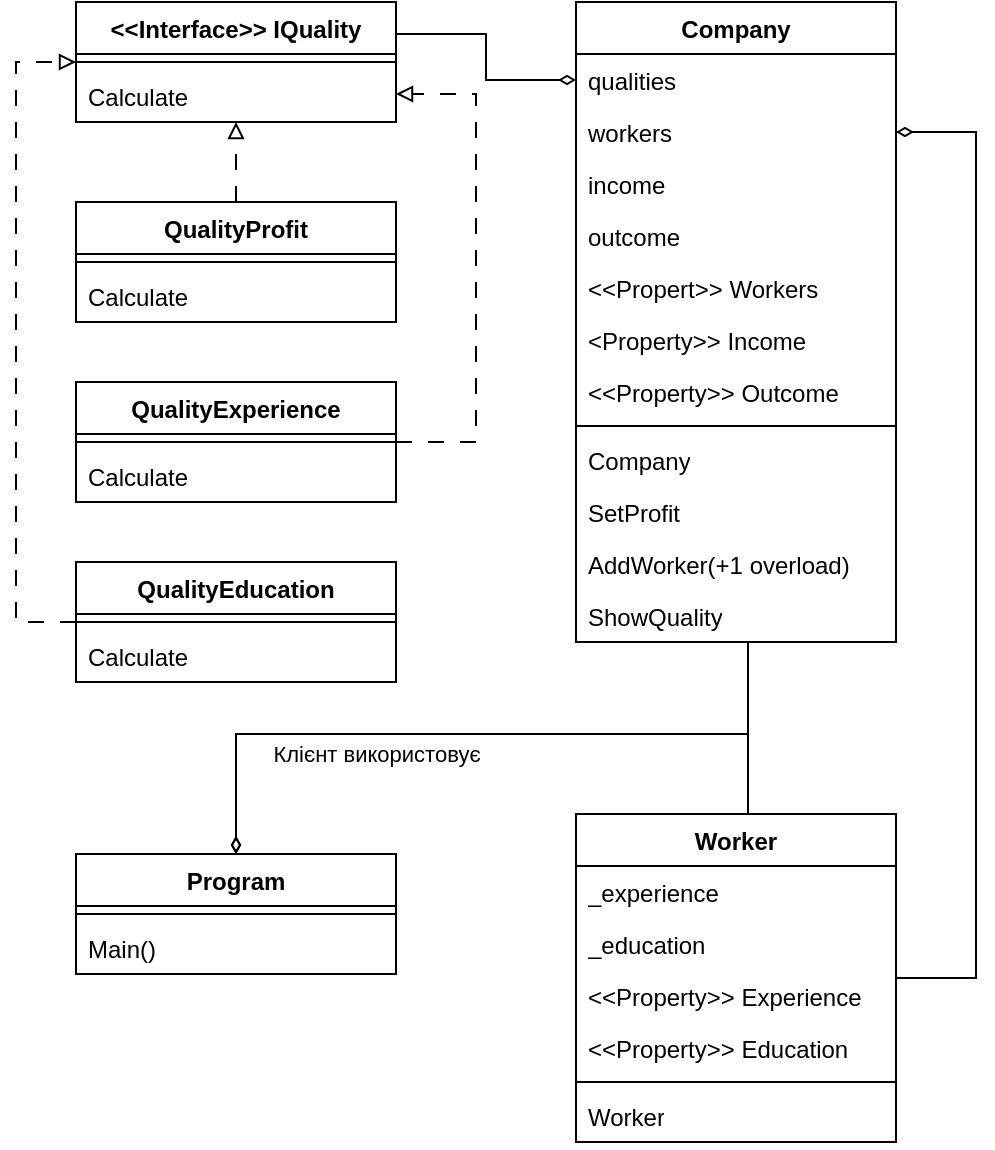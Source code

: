 <mxfile version="23.0.2" type="device" pages="2">
  <diagram id="C5RBs43oDa-KdzZeNtuy" name="Task 5">
    <mxGraphModel dx="1032" dy="581" grid="1" gridSize="10" guides="1" tooltips="1" connect="1" arrows="1" fold="1" page="1" pageScale="1" pageWidth="827" pageHeight="1169" math="0" shadow="0">
      <root>
        <mxCell id="WIyWlLk6GJQsqaUBKTNV-0" />
        <mxCell id="WIyWlLk6GJQsqaUBKTNV-1" parent="WIyWlLk6GJQsqaUBKTNV-0" />
        <mxCell id="79-JzvvaRg3pdAQ2djmZ-35" value="Program" style="swimlane;fontStyle=1;align=center;verticalAlign=top;childLayout=stackLayout;horizontal=1;startSize=26;horizontalStack=0;resizeParent=1;resizeLast=0;collapsible=1;marginBottom=0;rounded=0;shadow=0;strokeWidth=1;" parent="WIyWlLk6GJQsqaUBKTNV-1" vertex="1">
          <mxGeometry x="150" y="690" width="160" height="60" as="geometry">
            <mxRectangle x="230" y="140" width="160" height="26" as="alternateBounds" />
          </mxGeometry>
        </mxCell>
        <mxCell id="79-JzvvaRg3pdAQ2djmZ-36" value="" style="line;html=1;strokeWidth=1;align=left;verticalAlign=middle;spacingTop=-1;spacingLeft=3;spacingRight=3;rotatable=0;labelPosition=right;points=[];portConstraint=eastwest;" parent="79-JzvvaRg3pdAQ2djmZ-35" vertex="1">
          <mxGeometry y="26" width="160" height="8" as="geometry" />
        </mxCell>
        <mxCell id="79-JzvvaRg3pdAQ2djmZ-37" value="Main()" style="text;align=left;verticalAlign=top;spacingLeft=4;spacingRight=4;overflow=hidden;rotatable=0;points=[[0,0.5],[1,0.5]];portConstraint=eastwest;" parent="79-JzvvaRg3pdAQ2djmZ-35" vertex="1">
          <mxGeometry y="34" width="160" height="26" as="geometry" />
        </mxCell>
        <mxCell id="79-JzvvaRg3pdAQ2djmZ-38" style="edgeStyle=orthogonalEdgeStyle;rounded=0;orthogonalLoop=1;jettySize=auto;html=1;endArrow=diamondThin;endFill=0;" parent="WIyWlLk6GJQsqaUBKTNV-1" source="79-JzvvaRg3pdAQ2djmZ-50" target="79-JzvvaRg3pdAQ2djmZ-35" edge="1">
          <mxGeometry relative="1" as="geometry">
            <Array as="points">
              <mxPoint x="486" y="630" />
            </Array>
          </mxGeometry>
        </mxCell>
        <mxCell id="8f7hiWO24TVVg7FMIRY6-24" style="edgeStyle=orthogonalEdgeStyle;rounded=0;orthogonalLoop=1;jettySize=auto;html=1;endArrow=diamondThin;endFill=0;" edge="1" parent="WIyWlLk6GJQsqaUBKTNV-1" source="79-JzvvaRg3pdAQ2djmZ-40" target="79-JzvvaRg3pdAQ2djmZ-65">
          <mxGeometry relative="1" as="geometry">
            <Array as="points">
              <mxPoint x="355" y="280" />
              <mxPoint x="355" y="303" />
            </Array>
          </mxGeometry>
        </mxCell>
        <mxCell id="79-JzvvaRg3pdAQ2djmZ-40" value="&lt;&lt;Interface&gt;&gt; IQuality" style="swimlane;fontStyle=1;align=center;verticalAlign=top;childLayout=stackLayout;horizontal=1;startSize=26;horizontalStack=0;resizeParent=1;resizeLast=0;collapsible=1;marginBottom=0;rounded=0;shadow=0;strokeWidth=1;" parent="WIyWlLk6GJQsqaUBKTNV-1" vertex="1">
          <mxGeometry x="150" y="264" width="160" height="60" as="geometry">
            <mxRectangle x="130" y="380" width="160" height="26" as="alternateBounds" />
          </mxGeometry>
        </mxCell>
        <mxCell id="79-JzvvaRg3pdAQ2djmZ-45" value="" style="line;html=1;strokeWidth=1;align=left;verticalAlign=middle;spacingTop=-1;spacingLeft=3;spacingRight=3;rotatable=0;labelPosition=right;points=[];portConstraint=eastwest;" parent="79-JzvvaRg3pdAQ2djmZ-40" vertex="1">
          <mxGeometry y="26" width="160" height="8" as="geometry" />
        </mxCell>
        <mxCell id="79-JzvvaRg3pdAQ2djmZ-46" value="Calculate" style="text;align=left;verticalAlign=top;spacingLeft=4;spacingRight=4;overflow=hidden;rotatable=0;points=[[0,0.5],[1,0.5]];portConstraint=eastwest;fontStyle=0" parent="79-JzvvaRg3pdAQ2djmZ-40" vertex="1">
          <mxGeometry y="34" width="160" height="26" as="geometry" />
        </mxCell>
        <mxCell id="8f7hiWO24TVVg7FMIRY6-25" style="edgeStyle=orthogonalEdgeStyle;rounded=0;orthogonalLoop=1;jettySize=auto;html=1;endArrow=diamondThin;endFill=0;" edge="1" parent="WIyWlLk6GJQsqaUBKTNV-1" source="79-JzvvaRg3pdAQ2djmZ-50" target="8f7hiWO24TVVg7FMIRY6-13">
          <mxGeometry relative="1" as="geometry">
            <Array as="points">
              <mxPoint x="600" y="752" />
              <mxPoint x="600" y="329" />
            </Array>
          </mxGeometry>
        </mxCell>
        <mxCell id="79-JzvvaRg3pdAQ2djmZ-50" value="Worker" style="swimlane;fontStyle=1;align=center;verticalAlign=top;childLayout=stackLayout;horizontal=1;startSize=26;horizontalStack=0;resizeParent=1;resizeLast=0;collapsible=1;marginBottom=0;rounded=0;shadow=0;strokeWidth=1;" parent="WIyWlLk6GJQsqaUBKTNV-1" vertex="1">
          <mxGeometry x="400" y="670" width="160" height="164" as="geometry">
            <mxRectangle x="340" y="380" width="170" height="26" as="alternateBounds" />
          </mxGeometry>
        </mxCell>
        <mxCell id="ILC8a2GV68g48MyEg2nh-0" value="_experience" style="text;strokeColor=none;fillColor=none;align=left;verticalAlign=top;spacingLeft=4;spacingRight=4;overflow=hidden;rotatable=0;points=[[0,0.5],[1,0.5]];portConstraint=eastwest;whiteSpace=wrap;html=1;" vertex="1" parent="79-JzvvaRg3pdAQ2djmZ-50">
          <mxGeometry y="26" width="160" height="26" as="geometry" />
        </mxCell>
        <mxCell id="79-JzvvaRg3pdAQ2djmZ-52" value="_education" style="text;strokeColor=none;fillColor=none;align=left;verticalAlign=top;spacingLeft=4;spacingRight=4;overflow=hidden;rotatable=0;points=[[0,0.5],[1,0.5]];portConstraint=eastwest;whiteSpace=wrap;html=1;" parent="79-JzvvaRg3pdAQ2djmZ-50" vertex="1">
          <mxGeometry y="52" width="160" height="26" as="geometry" />
        </mxCell>
        <mxCell id="ILC8a2GV68g48MyEg2nh-1" value="&amp;lt;&amp;lt;Property&amp;gt;&amp;gt; Experience" style="text;strokeColor=none;fillColor=none;align=left;verticalAlign=top;spacingLeft=4;spacingRight=4;overflow=hidden;rotatable=0;points=[[0,0.5],[1,0.5]];portConstraint=eastwest;whiteSpace=wrap;html=1;" vertex="1" parent="79-JzvvaRg3pdAQ2djmZ-50">
          <mxGeometry y="78" width="160" height="26" as="geometry" />
        </mxCell>
        <mxCell id="ILC8a2GV68g48MyEg2nh-2" value="&amp;lt;&amp;lt;Property&amp;gt;&amp;gt; Education" style="text;strokeColor=none;fillColor=none;align=left;verticalAlign=top;spacingLeft=4;spacingRight=4;overflow=hidden;rotatable=0;points=[[0,0.5],[1,0.5]];portConstraint=eastwest;whiteSpace=wrap;html=1;" vertex="1" parent="79-JzvvaRg3pdAQ2djmZ-50">
          <mxGeometry y="104" width="160" height="26" as="geometry" />
        </mxCell>
        <mxCell id="79-JzvvaRg3pdAQ2djmZ-51" value="" style="line;html=1;strokeWidth=1;align=left;verticalAlign=middle;spacingTop=-1;spacingLeft=3;spacingRight=3;rotatable=0;labelPosition=right;points=[];portConstraint=eastwest;" parent="79-JzvvaRg3pdAQ2djmZ-50" vertex="1">
          <mxGeometry y="130" width="160" height="8" as="geometry" />
        </mxCell>
        <mxCell id="ILC8a2GV68g48MyEg2nh-3" value="Worker" style="text;strokeColor=none;fillColor=none;align=left;verticalAlign=top;spacingLeft=4;spacingRight=4;overflow=hidden;rotatable=0;points=[[0,0.5],[1,0.5]];portConstraint=eastwest;whiteSpace=wrap;html=1;" vertex="1" parent="79-JzvvaRg3pdAQ2djmZ-50">
          <mxGeometry y="138" width="160" height="26" as="geometry" />
        </mxCell>
        <mxCell id="79-JzvvaRg3pdAQ2djmZ-62" style="edgeStyle=orthogonalEdgeStyle;rounded=0;orthogonalLoop=1;jettySize=auto;html=1;endArrow=diamondThin;endFill=0;" parent="WIyWlLk6GJQsqaUBKTNV-1" source="79-JzvvaRg3pdAQ2djmZ-64" target="79-JzvvaRg3pdAQ2djmZ-35" edge="1">
          <mxGeometry relative="1" as="geometry">
            <Array as="points">
              <mxPoint x="486" y="630" />
            </Array>
          </mxGeometry>
        </mxCell>
        <mxCell id="79-JzvvaRg3pdAQ2djmZ-63" value="Клієнт використовує" style="edgeLabel;html=1;align=center;verticalAlign=middle;resizable=0;points=[];" parent="79-JzvvaRg3pdAQ2djmZ-62" vertex="1" connectable="0">
          <mxGeometry x="0.521" y="-4" relative="1" as="geometry">
            <mxPoint x="43" y="14" as="offset" />
          </mxGeometry>
        </mxCell>
        <mxCell id="79-JzvvaRg3pdAQ2djmZ-64" value="Company" style="swimlane;fontStyle=1;align=center;verticalAlign=top;childLayout=stackLayout;horizontal=1;startSize=26;horizontalStack=0;resizeParent=1;resizeLast=0;collapsible=1;marginBottom=0;rounded=0;shadow=0;strokeWidth=1;" parent="WIyWlLk6GJQsqaUBKTNV-1" vertex="1">
          <mxGeometry x="400" y="264" width="160" height="320" as="geometry">
            <mxRectangle x="550" y="140" width="160" height="26" as="alternateBounds" />
          </mxGeometry>
        </mxCell>
        <mxCell id="79-JzvvaRg3pdAQ2djmZ-65" value="qualities" style="text;align=left;verticalAlign=top;spacingLeft=4;spacingRight=4;overflow=hidden;rotatable=0;points=[[0,0.5],[1,0.5]];portConstraint=eastwest;" parent="79-JzvvaRg3pdAQ2djmZ-64" vertex="1">
          <mxGeometry y="26" width="160" height="26" as="geometry" />
        </mxCell>
        <mxCell id="8f7hiWO24TVVg7FMIRY6-13" value="workers" style="text;strokeColor=none;fillColor=none;align=left;verticalAlign=top;spacingLeft=4;spacingRight=4;overflow=hidden;rotatable=0;points=[[0,0.5],[1,0.5]];portConstraint=eastwest;whiteSpace=wrap;html=1;" vertex="1" parent="79-JzvvaRg3pdAQ2djmZ-64">
          <mxGeometry y="52" width="160" height="26" as="geometry" />
        </mxCell>
        <mxCell id="8f7hiWO24TVVg7FMIRY6-14" value="income" style="text;strokeColor=none;fillColor=none;align=left;verticalAlign=top;spacingLeft=4;spacingRight=4;overflow=hidden;rotatable=0;points=[[0,0.5],[1,0.5]];portConstraint=eastwest;whiteSpace=wrap;html=1;" vertex="1" parent="79-JzvvaRg3pdAQ2djmZ-64">
          <mxGeometry y="78" width="160" height="26" as="geometry" />
        </mxCell>
        <mxCell id="8f7hiWO24TVVg7FMIRY6-15" value="outcome" style="text;strokeColor=none;fillColor=none;align=left;verticalAlign=top;spacingLeft=4;spacingRight=4;overflow=hidden;rotatable=0;points=[[0,0.5],[1,0.5]];portConstraint=eastwest;whiteSpace=wrap;html=1;" vertex="1" parent="79-JzvvaRg3pdAQ2djmZ-64">
          <mxGeometry y="104" width="160" height="26" as="geometry" />
        </mxCell>
        <mxCell id="8f7hiWO24TVVg7FMIRY6-16" value="&amp;lt;&amp;lt;Propert&amp;gt;&amp;gt; Workers" style="text;strokeColor=none;fillColor=none;align=left;verticalAlign=top;spacingLeft=4;spacingRight=4;overflow=hidden;rotatable=0;points=[[0,0.5],[1,0.5]];portConstraint=eastwest;whiteSpace=wrap;html=1;" vertex="1" parent="79-JzvvaRg3pdAQ2djmZ-64">
          <mxGeometry y="130" width="160" height="26" as="geometry" />
        </mxCell>
        <mxCell id="8f7hiWO24TVVg7FMIRY6-17" value="&amp;lt;Property&amp;gt;&amp;gt; Income" style="text;strokeColor=none;fillColor=none;align=left;verticalAlign=top;spacingLeft=4;spacingRight=4;overflow=hidden;rotatable=0;points=[[0,0.5],[1,0.5]];portConstraint=eastwest;whiteSpace=wrap;html=1;" vertex="1" parent="79-JzvvaRg3pdAQ2djmZ-64">
          <mxGeometry y="156" width="160" height="26" as="geometry" />
        </mxCell>
        <mxCell id="8f7hiWO24TVVg7FMIRY6-18" value="&amp;lt;&amp;lt;Property&amp;gt;&amp;gt; Outcome" style="text;strokeColor=none;fillColor=none;align=left;verticalAlign=top;spacingLeft=4;spacingRight=4;overflow=hidden;rotatable=0;points=[[0,0.5],[1,0.5]];portConstraint=eastwest;whiteSpace=wrap;html=1;" vertex="1" parent="79-JzvvaRg3pdAQ2djmZ-64">
          <mxGeometry y="182" width="160" height="26" as="geometry" />
        </mxCell>
        <mxCell id="79-JzvvaRg3pdAQ2djmZ-66" value="" style="line;html=1;strokeWidth=1;align=left;verticalAlign=middle;spacingTop=-1;spacingLeft=3;spacingRight=3;rotatable=0;labelPosition=right;points=[];portConstraint=eastwest;" parent="79-JzvvaRg3pdAQ2djmZ-64" vertex="1">
          <mxGeometry y="208" width="160" height="8" as="geometry" />
        </mxCell>
        <mxCell id="79-JzvvaRg3pdAQ2djmZ-67" value="Company" style="text;strokeColor=none;fillColor=none;align=left;verticalAlign=top;spacingLeft=4;spacingRight=4;overflow=hidden;rotatable=0;points=[[0,0.5],[1,0.5]];portConstraint=eastwest;whiteSpace=wrap;html=1;" parent="79-JzvvaRg3pdAQ2djmZ-64" vertex="1">
          <mxGeometry y="216" width="160" height="26" as="geometry" />
        </mxCell>
        <mxCell id="79-JzvvaRg3pdAQ2djmZ-68" value="SetProfit" style="text;strokeColor=none;fillColor=none;align=left;verticalAlign=top;spacingLeft=4;spacingRight=4;overflow=hidden;rotatable=0;points=[[0,0.5],[1,0.5]];portConstraint=eastwest;whiteSpace=wrap;html=1;" parent="79-JzvvaRg3pdAQ2djmZ-64" vertex="1">
          <mxGeometry y="242" width="160" height="26" as="geometry" />
        </mxCell>
        <mxCell id="8f7hiWO24TVVg7FMIRY6-19" value="AddWorker(+1 overload)" style="text;strokeColor=none;fillColor=none;align=left;verticalAlign=top;spacingLeft=4;spacingRight=4;overflow=hidden;rotatable=0;points=[[0,0.5],[1,0.5]];portConstraint=eastwest;whiteSpace=wrap;html=1;" vertex="1" parent="79-JzvvaRg3pdAQ2djmZ-64">
          <mxGeometry y="268" width="160" height="26" as="geometry" />
        </mxCell>
        <mxCell id="8f7hiWO24TVVg7FMIRY6-20" value="ShowQuality" style="text;strokeColor=none;fillColor=none;align=left;verticalAlign=top;spacingLeft=4;spacingRight=4;overflow=hidden;rotatable=0;points=[[0,0.5],[1,0.5]];portConstraint=eastwest;whiteSpace=wrap;html=1;" vertex="1" parent="79-JzvvaRg3pdAQ2djmZ-64">
          <mxGeometry y="294" width="160" height="26" as="geometry" />
        </mxCell>
        <mxCell id="8f7hiWO24TVVg7FMIRY6-23" style="edgeStyle=orthogonalEdgeStyle;rounded=0;orthogonalLoop=1;jettySize=auto;html=1;dashed=1;endArrow=block;endFill=0;dashPattern=8 8;" edge="1" parent="WIyWlLk6GJQsqaUBKTNV-1" source="8f7hiWO24TVVg7FMIRY6-0" target="79-JzvvaRg3pdAQ2djmZ-40">
          <mxGeometry relative="1" as="geometry">
            <Array as="points">
              <mxPoint x="230" y="340" />
              <mxPoint x="230" y="340" />
            </Array>
          </mxGeometry>
        </mxCell>
        <mxCell id="8f7hiWO24TVVg7FMIRY6-0" value="QualityProfit" style="swimlane;fontStyle=1;align=center;verticalAlign=top;childLayout=stackLayout;horizontal=1;startSize=26;horizontalStack=0;resizeParent=1;resizeLast=0;collapsible=1;marginBottom=0;rounded=0;shadow=0;strokeWidth=1;" vertex="1" parent="WIyWlLk6GJQsqaUBKTNV-1">
          <mxGeometry x="150" y="364" width="160" height="60" as="geometry">
            <mxRectangle x="130" y="380" width="160" height="26" as="alternateBounds" />
          </mxGeometry>
        </mxCell>
        <mxCell id="8f7hiWO24TVVg7FMIRY6-1" value="" style="line;html=1;strokeWidth=1;align=left;verticalAlign=middle;spacingTop=-1;spacingLeft=3;spacingRight=3;rotatable=0;labelPosition=right;points=[];portConstraint=eastwest;" vertex="1" parent="8f7hiWO24TVVg7FMIRY6-0">
          <mxGeometry y="26" width="160" height="8" as="geometry" />
        </mxCell>
        <mxCell id="8f7hiWO24TVVg7FMIRY6-2" value="Calculate" style="text;align=left;verticalAlign=top;spacingLeft=4;spacingRight=4;overflow=hidden;rotatable=0;points=[[0,0.5],[1,0.5]];portConstraint=eastwest;fontStyle=0" vertex="1" parent="8f7hiWO24TVVg7FMIRY6-0">
          <mxGeometry y="34" width="160" height="26" as="geometry" />
        </mxCell>
        <mxCell id="8f7hiWO24TVVg7FMIRY6-21" style="edgeStyle=orthogonalEdgeStyle;rounded=0;orthogonalLoop=1;jettySize=auto;html=1;dashed=1;endArrow=block;endFill=0;dashPattern=8 8;" edge="1" parent="WIyWlLk6GJQsqaUBKTNV-1" source="8f7hiWO24TVVg7FMIRY6-3" target="79-JzvvaRg3pdAQ2djmZ-40">
          <mxGeometry relative="1" as="geometry">
            <Array as="points">
              <mxPoint x="120" y="574" />
              <mxPoint x="120" y="294" />
            </Array>
          </mxGeometry>
        </mxCell>
        <mxCell id="8f7hiWO24TVVg7FMIRY6-3" value="QualityEducation" style="swimlane;fontStyle=1;align=center;verticalAlign=top;childLayout=stackLayout;horizontal=1;startSize=26;horizontalStack=0;resizeParent=1;resizeLast=0;collapsible=1;marginBottom=0;rounded=0;shadow=0;strokeWidth=1;" vertex="1" parent="WIyWlLk6GJQsqaUBKTNV-1">
          <mxGeometry x="150" y="544" width="160" height="60" as="geometry">
            <mxRectangle x="130" y="380" width="160" height="26" as="alternateBounds" />
          </mxGeometry>
        </mxCell>
        <mxCell id="8f7hiWO24TVVg7FMIRY6-4" value="" style="line;html=1;strokeWidth=1;align=left;verticalAlign=middle;spacingTop=-1;spacingLeft=3;spacingRight=3;rotatable=0;labelPosition=right;points=[];portConstraint=eastwest;" vertex="1" parent="8f7hiWO24TVVg7FMIRY6-3">
          <mxGeometry y="26" width="160" height="8" as="geometry" />
        </mxCell>
        <mxCell id="8f7hiWO24TVVg7FMIRY6-5" value="Calculate" style="text;align=left;verticalAlign=top;spacingLeft=4;spacingRight=4;overflow=hidden;rotatable=0;points=[[0,0.5],[1,0.5]];portConstraint=eastwest;fontStyle=0" vertex="1" parent="8f7hiWO24TVVg7FMIRY6-3">
          <mxGeometry y="34" width="160" height="26" as="geometry" />
        </mxCell>
        <mxCell id="8f7hiWO24TVVg7FMIRY6-22" style="edgeStyle=orthogonalEdgeStyle;rounded=0;orthogonalLoop=1;jettySize=auto;html=1;dashed=1;endArrow=block;endFill=0;dashPattern=8 8;" edge="1" parent="WIyWlLk6GJQsqaUBKTNV-1" source="8f7hiWO24TVVg7FMIRY6-6" target="79-JzvvaRg3pdAQ2djmZ-40">
          <mxGeometry relative="1" as="geometry">
            <Array as="points">
              <mxPoint x="350" y="484" />
              <mxPoint x="350" y="310" />
            </Array>
          </mxGeometry>
        </mxCell>
        <mxCell id="8f7hiWO24TVVg7FMIRY6-6" value="QualityExperience" style="swimlane;fontStyle=1;align=center;verticalAlign=top;childLayout=stackLayout;horizontal=1;startSize=26;horizontalStack=0;resizeParent=1;resizeLast=0;collapsible=1;marginBottom=0;rounded=0;shadow=0;strokeWidth=1;" vertex="1" parent="WIyWlLk6GJQsqaUBKTNV-1">
          <mxGeometry x="150" y="454" width="160" height="60" as="geometry">
            <mxRectangle x="130" y="380" width="160" height="26" as="alternateBounds" />
          </mxGeometry>
        </mxCell>
        <mxCell id="8f7hiWO24TVVg7FMIRY6-7" value="" style="line;html=1;strokeWidth=1;align=left;verticalAlign=middle;spacingTop=-1;spacingLeft=3;spacingRight=3;rotatable=0;labelPosition=right;points=[];portConstraint=eastwest;" vertex="1" parent="8f7hiWO24TVVg7FMIRY6-6">
          <mxGeometry y="26" width="160" height="8" as="geometry" />
        </mxCell>
        <mxCell id="8f7hiWO24TVVg7FMIRY6-8" value="Calculate" style="text;align=left;verticalAlign=top;spacingLeft=4;spacingRight=4;overflow=hidden;rotatable=0;points=[[0,0.5],[1,0.5]];portConstraint=eastwest;fontStyle=0" vertex="1" parent="8f7hiWO24TVVg7FMIRY6-6">
          <mxGeometry y="34" width="160" height="26" as="geometry" />
        </mxCell>
      </root>
    </mxGraphModel>
  </diagram>
  <diagram id="MOKSDO1tK6_DkLb0LzKN" name="Task 6">
    <mxGraphModel dx="1214" dy="684" grid="1" gridSize="10" guides="1" tooltips="1" connect="1" arrows="1" fold="1" page="1" pageScale="1" pageWidth="827" pageHeight="1169" math="0" shadow="0">
      <root>
        <mxCell id="0" />
        <mxCell id="1" parent="0" />
        <mxCell id="Gr3x-p-IB7NDl-rov1SY-1" value="Program" style="swimlane;fontStyle=1;align=center;verticalAlign=top;childLayout=stackLayout;horizontal=1;startSize=26;horizontalStack=0;resizeParent=1;resizeLast=0;collapsible=1;marginBottom=0;rounded=0;shadow=0;strokeWidth=1;" parent="1" vertex="1">
          <mxGeometry x="230" y="315" width="160" height="60" as="geometry">
            <mxRectangle x="230" y="140" width="160" height="26" as="alternateBounds" />
          </mxGeometry>
        </mxCell>
        <mxCell id="Gr3x-p-IB7NDl-rov1SY-2" value="" style="line;html=1;strokeWidth=1;align=left;verticalAlign=middle;spacingTop=-1;spacingLeft=3;spacingRight=3;rotatable=0;labelPosition=right;points=[];portConstraint=eastwest;" parent="Gr3x-p-IB7NDl-rov1SY-1" vertex="1">
          <mxGeometry y="26" width="160" height="8" as="geometry" />
        </mxCell>
        <mxCell id="Gr3x-p-IB7NDl-rov1SY-3" value="Main()" style="text;align=left;verticalAlign=top;spacingLeft=4;spacingRight=4;overflow=hidden;rotatable=0;points=[[0,0.5],[1,0.5]];portConstraint=eastwest;" parent="Gr3x-p-IB7NDl-rov1SY-1" vertex="1">
          <mxGeometry y="34" width="160" height="26" as="geometry" />
        </mxCell>
        <mxCell id="Gr3x-p-IB7NDl-rov1SY-4" style="edgeStyle=orthogonalEdgeStyle;rounded=0;orthogonalLoop=1;jettySize=auto;html=1;endArrow=diamondThin;endFill=0;" parent="1" source="Gr3x-p-IB7NDl-rov1SY-12" target="Gr3x-p-IB7NDl-rov1SY-1" edge="1">
          <mxGeometry relative="1" as="geometry">
            <Array as="points">
              <mxPoint x="316" y="405" />
              <mxPoint x="316" y="405" />
            </Array>
          </mxGeometry>
        </mxCell>
        <mxCell id="Gr3x-p-IB7NDl-rov1SY-65" style="edgeStyle=orthogonalEdgeStyle;rounded=0;orthogonalLoop=1;jettySize=auto;html=1;endArrow=diamondThin;endFill=0;" parent="1" source="Gr3x-p-IB7NDl-rov1SY-6" target="Gr3x-p-IB7NDl-rov1SY-14" edge="1">
          <mxGeometry relative="1" as="geometry">
            <Array as="points">
              <mxPoint x="184" y="675" />
              <mxPoint x="184" y="504" />
            </Array>
          </mxGeometry>
        </mxCell>
        <mxCell id="Gr3x-p-IB7NDl-rov1SY-6" value="Cook" style="swimlane;fontStyle=1;align=center;verticalAlign=top;childLayout=stackLayout;horizontal=1;startSize=26;horizontalStack=0;resizeParent=1;resizeLast=0;collapsible=1;marginBottom=0;rounded=0;shadow=0;strokeWidth=1;" parent="1" vertex="1">
          <mxGeometry x="231" y="663" width="160" height="164" as="geometry">
            <mxRectangle x="130" y="380" width="160" height="26" as="alternateBounds" />
          </mxGeometry>
        </mxCell>
        <mxCell id="aJYGk6gX8DP7gzqv01ui-2" value="_next" style="text;strokeColor=none;fillColor=none;align=left;verticalAlign=top;spacingLeft=4;spacingRight=4;overflow=hidden;rotatable=0;points=[[0,0.5],[1,0.5]];portConstraint=eastwest;whiteSpace=wrap;html=1;" vertex="1" parent="Gr3x-p-IB7NDl-rov1SY-6">
          <mxGeometry y="26" width="160" height="26" as="geometry" />
        </mxCell>
        <mxCell id="aJYGk6gX8DP7gzqv01ui-3" value="_dish" style="text;strokeColor=none;fillColor=none;align=left;verticalAlign=top;spacingLeft=4;spacingRight=4;overflow=hidden;rotatable=0;points=[[0,0.5],[1,0.5]];portConstraint=eastwest;whiteSpace=wrap;html=1;" vertex="1" parent="Gr3x-p-IB7NDl-rov1SY-6">
          <mxGeometry y="52" width="160" height="26" as="geometry" />
        </mxCell>
        <mxCell id="aJYGk6gX8DP7gzqv01ui-4" value="_name" style="text;strokeColor=none;fillColor=none;align=left;verticalAlign=top;spacingLeft=4;spacingRight=4;overflow=hidden;rotatable=0;points=[[0,0.5],[1,0.5]];portConstraint=eastwest;whiteSpace=wrap;html=1;" vertex="1" parent="Gr3x-p-IB7NDl-rov1SY-6">
          <mxGeometry y="78" width="160" height="26" as="geometry" />
        </mxCell>
        <mxCell id="Gr3x-p-IB7NDl-rov1SY-10" value="" style="line;html=1;strokeWidth=1;align=left;verticalAlign=middle;spacingTop=-1;spacingLeft=3;spacingRight=3;rotatable=0;labelPosition=right;points=[];portConstraint=eastwest;" parent="Gr3x-p-IB7NDl-rov1SY-6" vertex="1">
          <mxGeometry y="104" width="160" height="8" as="geometry" />
        </mxCell>
        <mxCell id="Gr3x-p-IB7NDl-rov1SY-11" value="SetSuccessor" style="text;align=left;verticalAlign=top;spacingLeft=4;spacingRight=4;overflow=hidden;rotatable=0;points=[[0,0.5],[1,0.5]];portConstraint=eastwest;fontStyle=0" parent="Gr3x-p-IB7NDl-rov1SY-6" vertex="1">
          <mxGeometry y="112" width="160" height="26" as="geometry" />
        </mxCell>
        <mxCell id="Gr3x-p-IB7NDl-rov1SY-58" value="CookDish" style="text;strokeColor=none;fillColor=none;align=left;verticalAlign=top;spacingLeft=4;spacingRight=4;overflow=hidden;rotatable=0;points=[[0,0.5],[1,0.5]];portConstraint=eastwest;whiteSpace=wrap;html=1;" parent="Gr3x-p-IB7NDl-rov1SY-6" vertex="1">
          <mxGeometry y="138" width="160" height="26" as="geometry" />
        </mxCell>
        <mxCell id="aJYGk6gX8DP7gzqv01ui-6" style="edgeStyle=orthogonalEdgeStyle;rounded=0;orthogonalLoop=1;jettySize=auto;html=1;endArrow=diamondThin;endFill=0;" edge="1" parent="Gr3x-p-IB7NDl-rov1SY-6" source="Gr3x-p-IB7NDl-rov1SY-6" target="aJYGk6gX8DP7gzqv01ui-2">
          <mxGeometry relative="1" as="geometry">
            <Array as="points">
              <mxPoint x="80" y="194" />
              <mxPoint x="-43" y="194" />
              <mxPoint x="-43" y="39" />
            </Array>
          </mxGeometry>
        </mxCell>
        <mxCell id="Gr3x-p-IB7NDl-rov1SY-12" value="Restaurant" style="swimlane;fontStyle=1;align=center;verticalAlign=top;childLayout=stackLayout;horizontal=1;startSize=26;horizontalStack=0;resizeParent=1;resizeLast=0;collapsible=1;marginBottom=0;rounded=0;shadow=0;strokeWidth=1;" parent="1" vertex="1">
          <mxGeometry x="230" y="465" width="160" height="138" as="geometry">
            <mxRectangle x="340" y="380" width="170" height="26" as="alternateBounds" />
          </mxGeometry>
        </mxCell>
        <mxCell id="Gr3x-p-IB7NDl-rov1SY-14" value="headcook" style="text;strokeColor=none;fillColor=none;align=left;verticalAlign=top;spacingLeft=4;spacingRight=4;overflow=hidden;rotatable=0;points=[[0,0.5],[1,0.5]];portConstraint=eastwest;whiteSpace=wrap;html=1;" parent="Gr3x-p-IB7NDl-rov1SY-12" vertex="1">
          <mxGeometry y="26" width="160" height="26" as="geometry" />
        </mxCell>
        <mxCell id="Gr3x-p-IB7NDl-rov1SY-13" value="" style="line;html=1;strokeWidth=1;align=left;verticalAlign=middle;spacingTop=-1;spacingLeft=3;spacingRight=3;rotatable=0;labelPosition=right;points=[];portConstraint=eastwest;" parent="Gr3x-p-IB7NDl-rov1SY-12" vertex="1">
          <mxGeometry y="52" width="160" height="8" as="geometry" />
        </mxCell>
        <mxCell id="Gr3x-p-IB7NDl-rov1SY-70" value="Restaurant" style="text;strokeColor=none;fillColor=none;align=left;verticalAlign=top;spacingLeft=4;spacingRight=4;overflow=hidden;rotatable=0;points=[[0,0.5],[1,0.5]];portConstraint=eastwest;whiteSpace=wrap;html=1;" parent="Gr3x-p-IB7NDl-rov1SY-12" vertex="1">
          <mxGeometry y="60" width="160" height="26" as="geometry" />
        </mxCell>
        <mxCell id="Gr3x-p-IB7NDl-rov1SY-71" value="Order" style="text;strokeColor=none;fillColor=none;align=left;verticalAlign=top;spacingLeft=4;spacingRight=4;overflow=hidden;rotatable=0;points=[[0,0.5],[1,0.5]];portConstraint=eastwest;whiteSpace=wrap;html=1;" parent="Gr3x-p-IB7NDl-rov1SY-12" vertex="1">
          <mxGeometry y="86" width="160" height="26" as="geometry" />
        </mxCell>
        <mxCell id="Gr3x-p-IB7NDl-rov1SY-72" value="Cook" style="text;strokeColor=none;fillColor=none;align=left;verticalAlign=top;spacingLeft=4;spacingRight=4;overflow=hidden;rotatable=0;points=[[0,0.5],[1,0.5]];portConstraint=eastwest;whiteSpace=wrap;html=1;" parent="Gr3x-p-IB7NDl-rov1SY-12" vertex="1">
          <mxGeometry y="112" width="160" height="26" as="geometry" />
        </mxCell>
        <mxCell id="HgNCBRz3kLLT8bepDzBl-25" style="edgeStyle=orthogonalEdgeStyle;rounded=0;orthogonalLoop=1;jettySize=auto;html=1;endArrow=block;endFill=0;" parent="1" source="Gr3x-p-IB7NDl-rov1SY-60" target="Gr3x-p-IB7NDl-rov1SY-6" edge="1">
          <mxGeometry relative="1" as="geometry">
            <Array as="points">
              <mxPoint x="437" y="345" />
              <mxPoint x="437" y="675" />
            </Array>
          </mxGeometry>
        </mxCell>
        <mxCell id="Gr3x-p-IB7NDl-rov1SY-60" value="CookFirst" style="swimlane;fontStyle=1;align=center;verticalAlign=top;childLayout=stackLayout;horizontal=1;startSize=26;horizontalStack=0;resizeParent=1;resizeLast=0;collapsible=1;marginBottom=0;rounded=0;shadow=0;strokeWidth=1;" parent="1" vertex="1">
          <mxGeometry x="484" y="315" width="160" height="60" as="geometry">
            <mxRectangle x="130" y="380" width="160" height="26" as="alternateBounds" />
          </mxGeometry>
        </mxCell>
        <mxCell id="Gr3x-p-IB7NDl-rov1SY-61" value="" style="line;html=1;strokeWidth=1;align=left;verticalAlign=middle;spacingTop=-1;spacingLeft=3;spacingRight=3;rotatable=0;labelPosition=right;points=[];portConstraint=eastwest;" parent="Gr3x-p-IB7NDl-rov1SY-60" vertex="1">
          <mxGeometry y="26" width="160" height="8" as="geometry" />
        </mxCell>
        <mxCell id="Gr3x-p-IB7NDl-rov1SY-62" value="CookFirst" style="text;align=left;verticalAlign=top;spacingLeft=4;spacingRight=4;overflow=hidden;rotatable=0;points=[[0,0.5],[1,0.5]];portConstraint=eastwest;fontStyle=0" parent="Gr3x-p-IB7NDl-rov1SY-60" vertex="1">
          <mxGeometry y="34" width="160" height="26" as="geometry" />
        </mxCell>
        <mxCell id="HgNCBRz3kLLT8bepDzBl-26" style="edgeStyle=orthogonalEdgeStyle;rounded=0;orthogonalLoop=1;jettySize=auto;html=1;endArrow=block;endFill=0;" parent="1" source="HgNCBRz3kLLT8bepDzBl-1" target="Gr3x-p-IB7NDl-rov1SY-6" edge="1">
          <mxGeometry relative="1" as="geometry">
            <Array as="points">
              <mxPoint x="437" y="425" />
              <mxPoint x="437" y="675" />
            </Array>
          </mxGeometry>
        </mxCell>
        <mxCell id="HgNCBRz3kLLT8bepDzBl-1" value="CookSecond" style="swimlane;fontStyle=1;align=center;verticalAlign=top;childLayout=stackLayout;horizontal=1;startSize=26;horizontalStack=0;resizeParent=1;resizeLast=0;collapsible=1;marginBottom=0;rounded=0;shadow=0;strokeWidth=1;" parent="1" vertex="1">
          <mxGeometry x="484" y="395" width="160" height="60" as="geometry">
            <mxRectangle x="130" y="380" width="160" height="26" as="alternateBounds" />
          </mxGeometry>
        </mxCell>
        <mxCell id="HgNCBRz3kLLT8bepDzBl-2" value="" style="line;html=1;strokeWidth=1;align=left;verticalAlign=middle;spacingTop=-1;spacingLeft=3;spacingRight=3;rotatable=0;labelPosition=right;points=[];portConstraint=eastwest;" parent="HgNCBRz3kLLT8bepDzBl-1" vertex="1">
          <mxGeometry y="26" width="160" height="8" as="geometry" />
        </mxCell>
        <mxCell id="HgNCBRz3kLLT8bepDzBl-3" value="CookSecond" style="text;align=left;verticalAlign=top;spacingLeft=4;spacingRight=4;overflow=hidden;rotatable=0;points=[[0,0.5],[1,0.5]];portConstraint=eastwest;fontStyle=0" parent="HgNCBRz3kLLT8bepDzBl-1" vertex="1">
          <mxGeometry y="34" width="160" height="26" as="geometry" />
        </mxCell>
        <mxCell id="HgNCBRz3kLLT8bepDzBl-27" style="edgeStyle=orthogonalEdgeStyle;rounded=0;orthogonalLoop=1;jettySize=auto;html=1;endArrow=block;endFill=0;" parent="1" source="HgNCBRz3kLLT8bepDzBl-4" target="Gr3x-p-IB7NDl-rov1SY-6" edge="1">
          <mxGeometry relative="1" as="geometry">
            <Array as="points">
              <mxPoint x="437" y="505" />
              <mxPoint x="437" y="675" />
            </Array>
          </mxGeometry>
        </mxCell>
        <mxCell id="HgNCBRz3kLLT8bepDzBl-4" value="CookMeet" style="swimlane;fontStyle=1;align=center;verticalAlign=top;childLayout=stackLayout;horizontal=1;startSize=26;horizontalStack=0;resizeParent=1;resizeLast=0;collapsible=1;marginBottom=0;rounded=0;shadow=0;strokeWidth=1;" parent="1" vertex="1">
          <mxGeometry x="484" y="475" width="160" height="60" as="geometry">
            <mxRectangle x="130" y="380" width="160" height="26" as="alternateBounds" />
          </mxGeometry>
        </mxCell>
        <mxCell id="HgNCBRz3kLLT8bepDzBl-5" value="" style="line;html=1;strokeWidth=1;align=left;verticalAlign=middle;spacingTop=-1;spacingLeft=3;spacingRight=3;rotatable=0;labelPosition=right;points=[];portConstraint=eastwest;" parent="HgNCBRz3kLLT8bepDzBl-4" vertex="1">
          <mxGeometry y="26" width="160" height="8" as="geometry" />
        </mxCell>
        <mxCell id="HgNCBRz3kLLT8bepDzBl-6" value="CookMeet" style="text;align=left;verticalAlign=top;spacingLeft=4;spacingRight=4;overflow=hidden;rotatable=0;points=[[0,0.5],[1,0.5]];portConstraint=eastwest;fontStyle=0" parent="HgNCBRz3kLLT8bepDzBl-4" vertex="1">
          <mxGeometry y="34" width="160" height="26" as="geometry" />
        </mxCell>
        <mxCell id="HgNCBRz3kLLT8bepDzBl-28" style="edgeStyle=orthogonalEdgeStyle;rounded=0;orthogonalLoop=1;jettySize=auto;html=1;endArrow=block;endFill=0;" parent="1" source="HgNCBRz3kLLT8bepDzBl-7" target="Gr3x-p-IB7NDl-rov1SY-6" edge="1">
          <mxGeometry relative="1" as="geometry">
            <Array as="points">
              <mxPoint x="437" y="585" />
              <mxPoint x="437" y="675" />
            </Array>
          </mxGeometry>
        </mxCell>
        <mxCell id="HgNCBRz3kLLT8bepDzBl-7" value="CookSalad" style="swimlane;fontStyle=1;align=center;verticalAlign=top;childLayout=stackLayout;horizontal=1;startSize=26;horizontalStack=0;resizeParent=1;resizeLast=0;collapsible=1;marginBottom=0;rounded=0;shadow=0;strokeWidth=1;" parent="1" vertex="1">
          <mxGeometry x="484" y="555" width="160" height="60" as="geometry">
            <mxRectangle x="130" y="380" width="160" height="26" as="alternateBounds" />
          </mxGeometry>
        </mxCell>
        <mxCell id="HgNCBRz3kLLT8bepDzBl-8" value="" style="line;html=1;strokeWidth=1;align=left;verticalAlign=middle;spacingTop=-1;spacingLeft=3;spacingRight=3;rotatable=0;labelPosition=right;points=[];portConstraint=eastwest;" parent="HgNCBRz3kLLT8bepDzBl-7" vertex="1">
          <mxGeometry y="26" width="160" height="8" as="geometry" />
        </mxCell>
        <mxCell id="HgNCBRz3kLLT8bepDzBl-9" value="CookSalad" style="text;align=left;verticalAlign=top;spacingLeft=4;spacingRight=4;overflow=hidden;rotatable=0;points=[[0,0.5],[1,0.5]];portConstraint=eastwest;fontStyle=0" parent="HgNCBRz3kLLT8bepDzBl-7" vertex="1">
          <mxGeometry y="34" width="160" height="26" as="geometry" />
        </mxCell>
        <mxCell id="HgNCBRz3kLLT8bepDzBl-37" style="edgeStyle=orthogonalEdgeStyle;rounded=0;orthogonalLoop=1;jettySize=auto;html=1;endArrow=block;endFill=0;" parent="1" source="HgNCBRz3kLLT8bepDzBl-10" target="Gr3x-p-IB7NDl-rov1SY-6" edge="1">
          <mxGeometry relative="1" as="geometry">
            <Array as="points">
              <mxPoint x="437" y="665" />
              <mxPoint x="437" y="675" />
            </Array>
          </mxGeometry>
        </mxCell>
        <mxCell id="HgNCBRz3kLLT8bepDzBl-10" value="CookDessert" style="swimlane;fontStyle=1;align=center;verticalAlign=top;childLayout=stackLayout;horizontal=1;startSize=26;horizontalStack=0;resizeParent=1;resizeLast=0;collapsible=1;marginBottom=0;rounded=0;shadow=0;strokeWidth=1;" parent="1" vertex="1">
          <mxGeometry x="484" y="635" width="160" height="60" as="geometry">
            <mxRectangle x="130" y="380" width="160" height="26" as="alternateBounds" />
          </mxGeometry>
        </mxCell>
        <mxCell id="HgNCBRz3kLLT8bepDzBl-11" value="" style="line;html=1;strokeWidth=1;align=left;verticalAlign=middle;spacingTop=-1;spacingLeft=3;spacingRight=3;rotatable=0;labelPosition=right;points=[];portConstraint=eastwest;" parent="HgNCBRz3kLLT8bepDzBl-10" vertex="1">
          <mxGeometry y="26" width="160" height="8" as="geometry" />
        </mxCell>
        <mxCell id="HgNCBRz3kLLT8bepDzBl-12" value="CookDessert" style="text;align=left;verticalAlign=top;spacingLeft=4;spacingRight=4;overflow=hidden;rotatable=0;points=[[0,0.5],[1,0.5]];portConstraint=eastwest;fontStyle=0" parent="HgNCBRz3kLLT8bepDzBl-10" vertex="1">
          <mxGeometry y="34" width="160" height="26" as="geometry" />
        </mxCell>
        <mxCell id="HgNCBRz3kLLT8bepDzBl-30" style="edgeStyle=orthogonalEdgeStyle;rounded=0;orthogonalLoop=1;jettySize=auto;html=1;endArrow=block;endFill=0;" parent="1" source="HgNCBRz3kLLT8bepDzBl-13" target="Gr3x-p-IB7NDl-rov1SY-6" edge="1">
          <mxGeometry relative="1" as="geometry">
            <Array as="points">
              <mxPoint x="437" y="745" />
              <mxPoint x="437" y="675" />
            </Array>
          </mxGeometry>
        </mxCell>
        <mxCell id="HgNCBRz3kLLT8bepDzBl-13" value="CookDrinks" style="swimlane;fontStyle=1;align=center;verticalAlign=top;childLayout=stackLayout;horizontal=1;startSize=26;horizontalStack=0;resizeParent=1;resizeLast=0;collapsible=1;marginBottom=0;rounded=0;shadow=0;strokeWidth=1;" parent="1" vertex="1">
          <mxGeometry x="484" y="715" width="160" height="60" as="geometry">
            <mxRectangle x="130" y="380" width="160" height="26" as="alternateBounds" />
          </mxGeometry>
        </mxCell>
        <mxCell id="HgNCBRz3kLLT8bepDzBl-14" value="" style="line;html=1;strokeWidth=1;align=left;verticalAlign=middle;spacingTop=-1;spacingLeft=3;spacingRight=3;rotatable=0;labelPosition=right;points=[];portConstraint=eastwest;" parent="HgNCBRz3kLLT8bepDzBl-13" vertex="1">
          <mxGeometry y="26" width="160" height="8" as="geometry" />
        </mxCell>
        <mxCell id="HgNCBRz3kLLT8bepDzBl-15" value="CookDrinks" style="text;align=left;verticalAlign=top;spacingLeft=4;spacingRight=4;overflow=hidden;rotatable=0;points=[[0,0.5],[1,0.5]];portConstraint=eastwest;fontStyle=0" parent="HgNCBRz3kLLT8bepDzBl-13" vertex="1">
          <mxGeometry y="34" width="160" height="26" as="geometry" />
        </mxCell>
        <mxCell id="HgNCBRz3kLLT8bepDzBl-36" style="edgeStyle=orthogonalEdgeStyle;rounded=0;orthogonalLoop=1;jettySize=auto;html=1;endArrow=block;endFill=0;" parent="1" source="HgNCBRz3kLLT8bepDzBl-16" target="Gr3x-p-IB7NDl-rov1SY-6" edge="1">
          <mxGeometry relative="1" as="geometry">
            <Array as="points">
              <mxPoint x="437" y="825" />
              <mxPoint x="437" y="675" />
            </Array>
          </mxGeometry>
        </mxCell>
        <mxCell id="HgNCBRz3kLLT8bepDzBl-16" value="CookUnpreparable" style="swimlane;fontStyle=1;align=center;verticalAlign=top;childLayout=stackLayout;horizontal=1;startSize=26;horizontalStack=0;resizeParent=1;resizeLast=0;collapsible=1;marginBottom=0;rounded=0;shadow=0;strokeWidth=1;" parent="1" vertex="1">
          <mxGeometry x="484" y="795" width="160" height="60" as="geometry">
            <mxRectangle x="130" y="380" width="160" height="26" as="alternateBounds" />
          </mxGeometry>
        </mxCell>
        <mxCell id="HgNCBRz3kLLT8bepDzBl-17" value="" style="line;html=1;strokeWidth=1;align=left;verticalAlign=middle;spacingTop=-1;spacingLeft=3;spacingRight=3;rotatable=0;labelPosition=right;points=[];portConstraint=eastwest;" parent="HgNCBRz3kLLT8bepDzBl-16" vertex="1">
          <mxGeometry y="26" width="160" height="8" as="geometry" />
        </mxCell>
        <mxCell id="HgNCBRz3kLLT8bepDzBl-18" value="CookUnpreparable" style="text;align=left;verticalAlign=top;spacingLeft=4;spacingRight=4;overflow=hidden;rotatable=0;points=[[0,0.5],[1,0.5]];portConstraint=eastwest;fontStyle=0" parent="HgNCBRz3kLLT8bepDzBl-16" vertex="1">
          <mxGeometry y="34" width="160" height="26" as="geometry" />
        </mxCell>
        <mxCell id="aJYGk6gX8DP7gzqv01ui-1" value="Клієнт використовує" style="edgeLabel;html=1;align=center;verticalAlign=middle;resizable=0;points=[];" vertex="1" connectable="0" parent="1">
          <mxGeometry x="260.003" y="414.999" as="geometry" />
        </mxCell>
      </root>
    </mxGraphModel>
  </diagram>
</mxfile>
